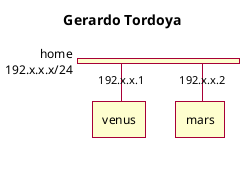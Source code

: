 @startuml Samples
skin rose
skinparam classFontName Calibri
skinparam shadowing false

title Gerardo Tordoya

nwdiag {
    network home {
        address = "192.x.x.x/24"
        venus [address = "192.x.x.1"]
        mars [address = "192.x.x.2"]
    }
}

@enduml